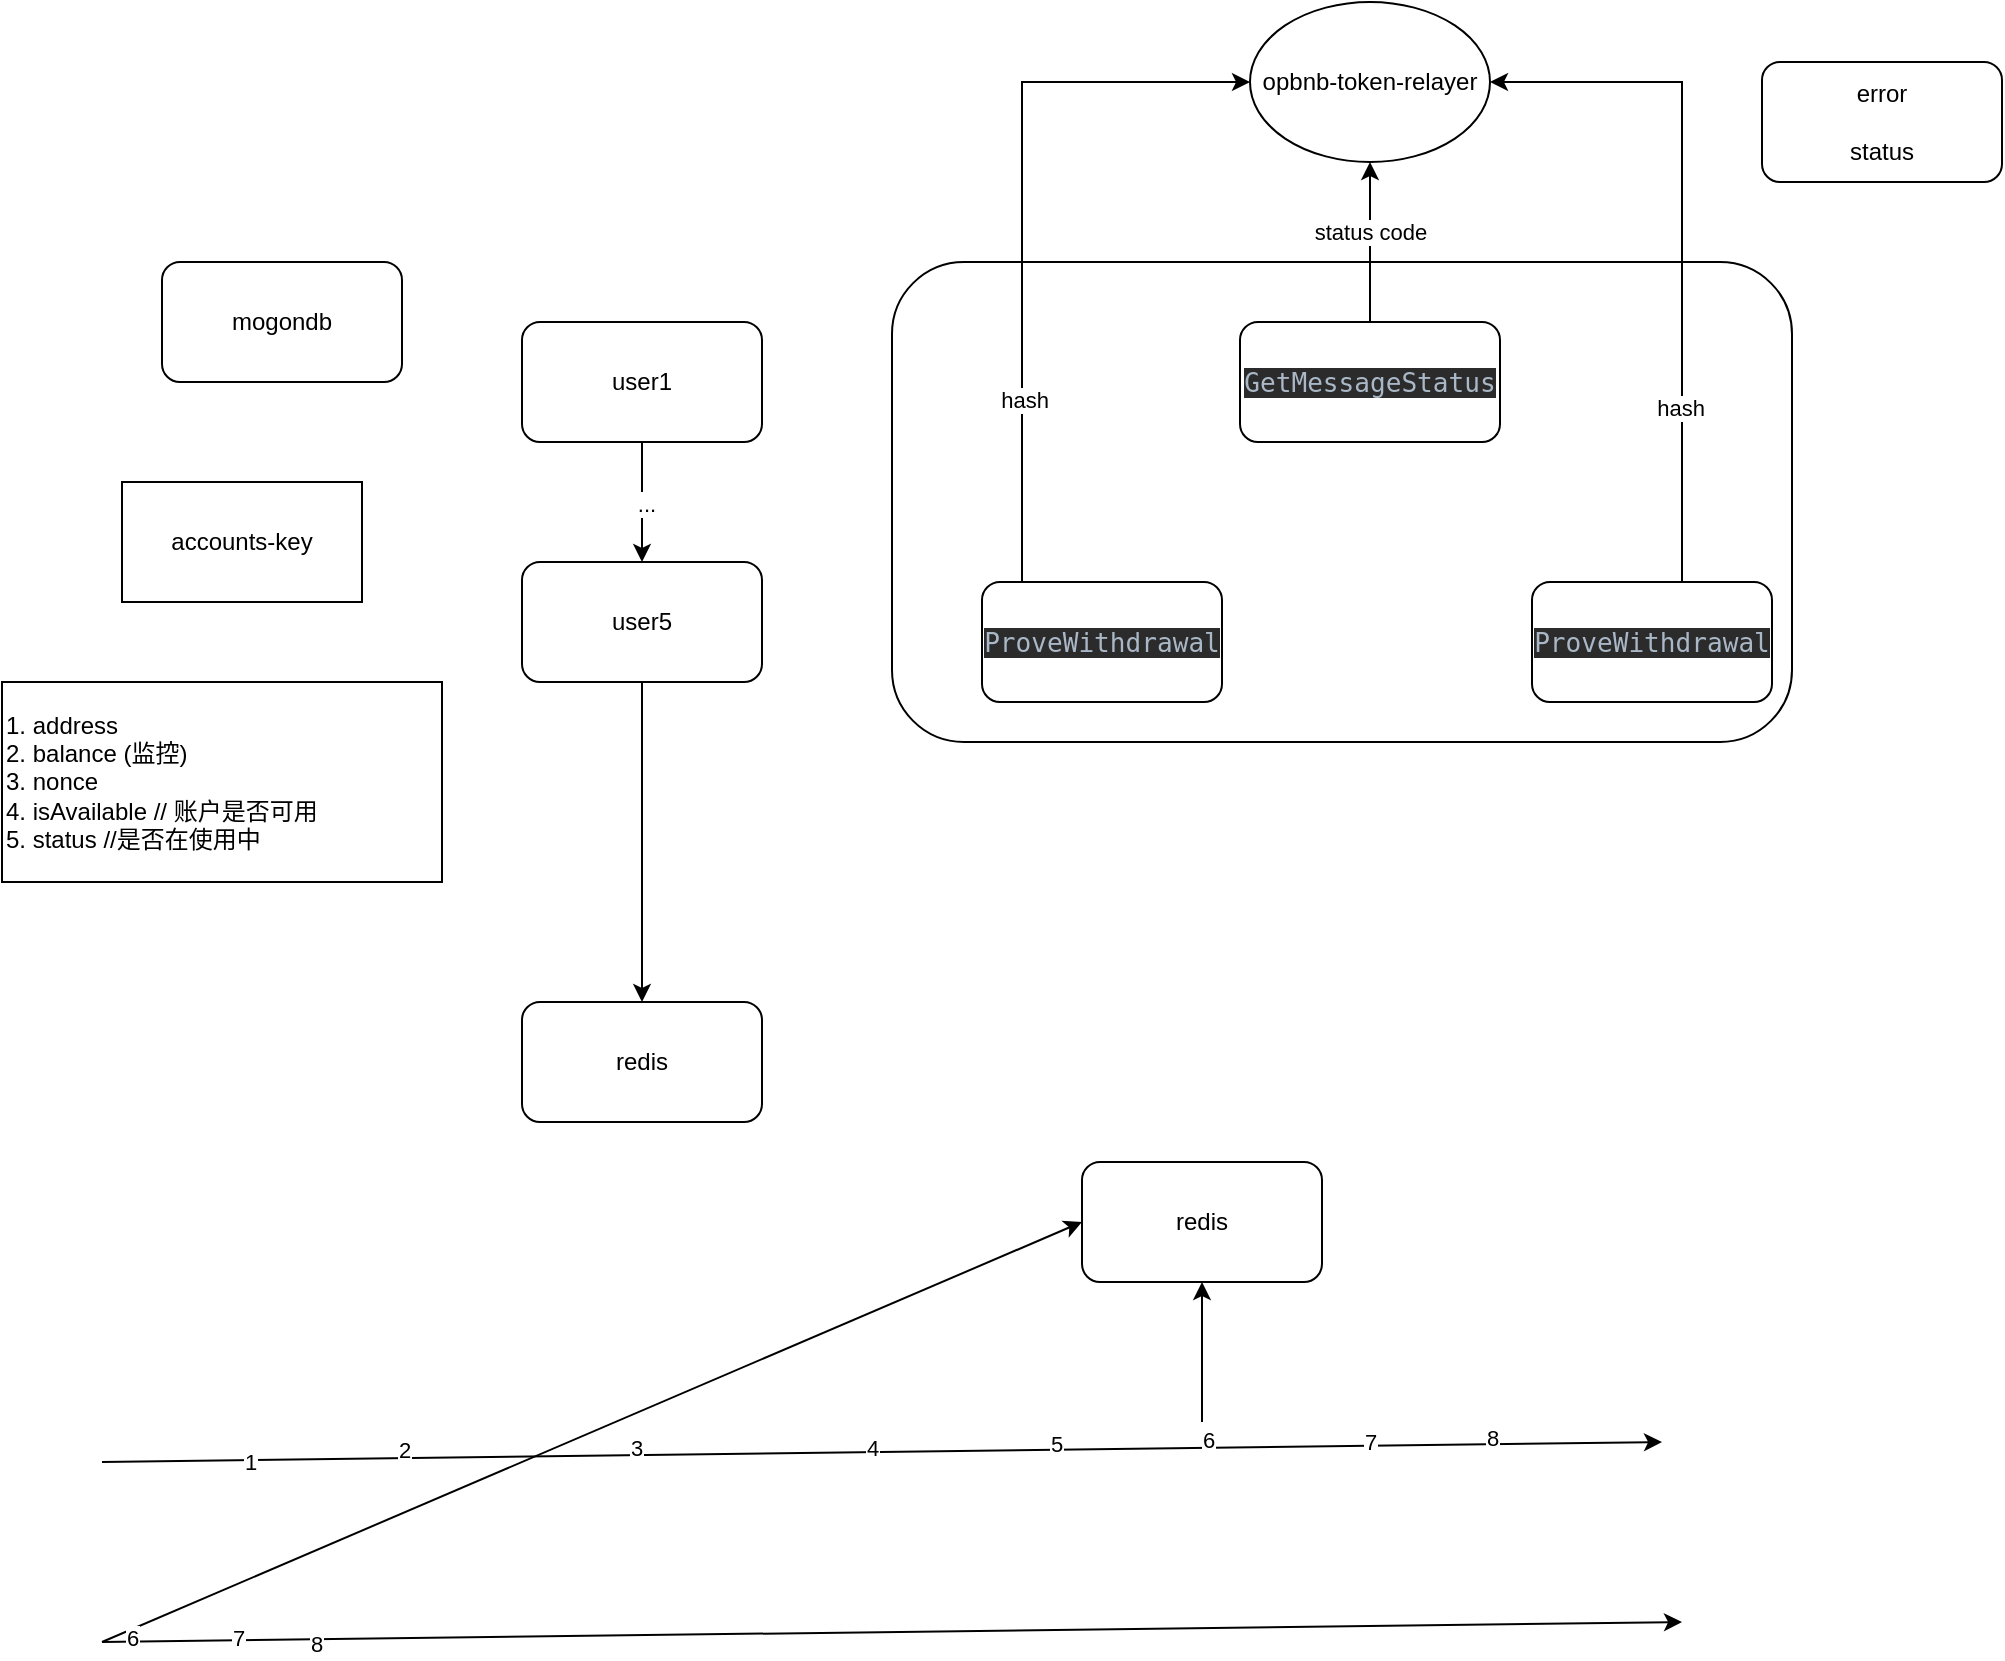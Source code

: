 <mxfile version="21.6.6" type="github">
  <diagram name="第 1 页" id="s0vs81A-JT6h5D-vbAxt">
    <mxGraphModel dx="2119" dy="805" grid="1" gridSize="10" guides="1" tooltips="1" connect="1" arrows="1" fold="1" page="1" pageScale="1" pageWidth="827" pageHeight="1169" math="0" shadow="0">
      <root>
        <mxCell id="0" />
        <mxCell id="1" parent="0" />
        <mxCell id="ppdYPIxej8ajV8jFbWGr-1" value="" style="rounded=1;whiteSpace=wrap;html=1;" vertex="1" parent="1">
          <mxGeometry x="175" y="150" width="450" height="240" as="geometry" />
        </mxCell>
        <mxCell id="ppdYPIxej8ajV8jFbWGr-18" style="edgeStyle=orthogonalEdgeStyle;rounded=0;orthogonalLoop=1;jettySize=auto;html=1;entryX=0;entryY=0.5;entryDx=0;entryDy=0;" edge="1" parent="1" source="ppdYPIxej8ajV8jFbWGr-2" target="ppdYPIxej8ajV8jFbWGr-4">
          <mxGeometry relative="1" as="geometry">
            <Array as="points">
              <mxPoint x="240" y="60" />
            </Array>
          </mxGeometry>
        </mxCell>
        <mxCell id="ppdYPIxej8ajV8jFbWGr-21" value="hash" style="edgeLabel;html=1;align=center;verticalAlign=middle;resizable=0;points=[];" vertex="1" connectable="0" parent="ppdYPIxej8ajV8jFbWGr-18">
          <mxGeometry x="-0.497" y="-1" relative="1" as="geometry">
            <mxPoint as="offset" />
          </mxGeometry>
        </mxCell>
        <mxCell id="ppdYPIxej8ajV8jFbWGr-2" value="&lt;div style=&quot;background-color: rgb(43, 43, 43); color: rgb(169, 183, 198); font-family: &amp;quot;JetBrains Mono&amp;quot;, monospace; font-size: 9.8pt;&quot;&gt;ProveWithdrawal&lt;/div&gt;" style="rounded=1;whiteSpace=wrap;html=1;" vertex="1" parent="1">
          <mxGeometry x="220" y="310" width="120" height="60" as="geometry" />
        </mxCell>
        <mxCell id="ppdYPIxej8ajV8jFbWGr-19" style="edgeStyle=orthogonalEdgeStyle;rounded=0;orthogonalLoop=1;jettySize=auto;html=1;entryX=1;entryY=0.5;entryDx=0;entryDy=0;" edge="1" parent="1" source="ppdYPIxej8ajV8jFbWGr-3" target="ppdYPIxej8ajV8jFbWGr-4">
          <mxGeometry relative="1" as="geometry">
            <Array as="points">
              <mxPoint x="570" y="60" />
            </Array>
          </mxGeometry>
        </mxCell>
        <mxCell id="ppdYPIxej8ajV8jFbWGr-20" value="hash" style="edgeLabel;html=1;align=center;verticalAlign=middle;resizable=0;points=[];" vertex="1" connectable="0" parent="ppdYPIxej8ajV8jFbWGr-19">
          <mxGeometry x="-0.498" y="1" relative="1" as="geometry">
            <mxPoint as="offset" />
          </mxGeometry>
        </mxCell>
        <mxCell id="ppdYPIxej8ajV8jFbWGr-3" value="&lt;div style=&quot;background-color: rgb(43, 43, 43); color: rgb(169, 183, 198); font-family: &amp;quot;JetBrains Mono&amp;quot;, monospace; font-size: 9.8pt;&quot;&gt;ProveWithdrawal&lt;/div&gt;" style="rounded=1;whiteSpace=wrap;html=1;" vertex="1" parent="1">
          <mxGeometry x="495" y="310" width="120" height="60" as="geometry" />
        </mxCell>
        <mxCell id="ppdYPIxej8ajV8jFbWGr-4" value="opbnb-token-relayer" style="ellipse;whiteSpace=wrap;html=1;" vertex="1" parent="1">
          <mxGeometry x="354" y="20" width="120" height="80" as="geometry" />
        </mxCell>
        <mxCell id="ppdYPIxej8ajV8jFbWGr-16" style="edgeStyle=orthogonalEdgeStyle;rounded=0;orthogonalLoop=1;jettySize=auto;html=1;entryX=0.5;entryY=1;entryDx=0;entryDy=0;" edge="1" parent="1" source="ppdYPIxej8ajV8jFbWGr-6" target="ppdYPIxej8ajV8jFbWGr-4">
          <mxGeometry relative="1" as="geometry" />
        </mxCell>
        <mxCell id="ppdYPIxej8ajV8jFbWGr-17" value="status code" style="edgeLabel;html=1;align=center;verticalAlign=middle;resizable=0;points=[];" vertex="1" connectable="0" parent="ppdYPIxej8ajV8jFbWGr-16">
          <mxGeometry x="0.125" relative="1" as="geometry">
            <mxPoint as="offset" />
          </mxGeometry>
        </mxCell>
        <mxCell id="ppdYPIxej8ajV8jFbWGr-6" value="&lt;div style=&quot;background-color: rgb(43, 43, 43); color: rgb(169, 183, 198); font-family: &amp;quot;JetBrains Mono&amp;quot;, monospace; font-size: 9.8pt;&quot;&gt;GetMessageStatus&lt;/div&gt;" style="rounded=1;whiteSpace=wrap;html=1;" vertex="1" parent="1">
          <mxGeometry x="349" y="180" width="130" height="60" as="geometry" />
        </mxCell>
        <mxCell id="ppdYPIxej8ajV8jFbWGr-10" style="edgeStyle=orthogonalEdgeStyle;rounded=0;orthogonalLoop=1;jettySize=auto;html=1;" edge="1" parent="1" source="ppdYPIxej8ajV8jFbWGr-7" target="ppdYPIxej8ajV8jFbWGr-9">
          <mxGeometry relative="1" as="geometry" />
        </mxCell>
        <mxCell id="ppdYPIxej8ajV8jFbWGr-11" value="..." style="edgeLabel;html=1;align=center;verticalAlign=middle;resizable=0;points=[];" vertex="1" connectable="0" parent="ppdYPIxej8ajV8jFbWGr-10">
          <mxGeometry x="0.033" y="2" relative="1" as="geometry">
            <mxPoint as="offset" />
          </mxGeometry>
        </mxCell>
        <mxCell id="ppdYPIxej8ajV8jFbWGr-7" value="user1" style="rounded=1;whiteSpace=wrap;html=1;" vertex="1" parent="1">
          <mxGeometry x="-10" y="180" width="120" height="60" as="geometry" />
        </mxCell>
        <mxCell id="ppdYPIxej8ajV8jFbWGr-23" style="edgeStyle=orthogonalEdgeStyle;rounded=0;orthogonalLoop=1;jettySize=auto;html=1;" edge="1" parent="1" source="ppdYPIxej8ajV8jFbWGr-9">
          <mxGeometry relative="1" as="geometry">
            <mxPoint x="50" y="520" as="targetPoint" />
          </mxGeometry>
        </mxCell>
        <mxCell id="ppdYPIxej8ajV8jFbWGr-9" value="user5" style="rounded=1;whiteSpace=wrap;html=1;" vertex="1" parent="1">
          <mxGeometry x="-10" y="300" width="120" height="60" as="geometry" />
        </mxCell>
        <mxCell id="ppdYPIxej8ajV8jFbWGr-13" value="mogondb" style="rounded=1;whiteSpace=wrap;html=1;" vertex="1" parent="1">
          <mxGeometry x="-190" y="150" width="120" height="60" as="geometry" />
        </mxCell>
        <mxCell id="ppdYPIxej8ajV8jFbWGr-14" value="accounts-key" style="whiteSpace=wrap;html=1;" vertex="1" parent="1">
          <mxGeometry x="-210" y="260" width="120" height="60" as="geometry" />
        </mxCell>
        <mxCell id="ppdYPIxej8ajV8jFbWGr-15" value="1. address&amp;nbsp;&lt;br&gt;2. balance (监控)&lt;br&gt;3. nonce&lt;br&gt;4. isAvailable // 账户是否可用&lt;br&gt;5. status //是否在使用中" style="whiteSpace=wrap;html=1;align=left;" vertex="1" parent="1">
          <mxGeometry x="-270" y="360" width="220" height="100" as="geometry" />
        </mxCell>
        <mxCell id="ppdYPIxej8ajV8jFbWGr-22" value="error&lt;br&gt;&lt;br&gt;status&lt;br&gt;" style="rounded=1;whiteSpace=wrap;html=1;" vertex="1" parent="1">
          <mxGeometry x="610" y="50" width="120" height="60" as="geometry" />
        </mxCell>
        <mxCell id="ppdYPIxej8ajV8jFbWGr-24" value="redis" style="rounded=1;whiteSpace=wrap;html=1;" vertex="1" parent="1">
          <mxGeometry x="-10" y="520" width="120" height="60" as="geometry" />
        </mxCell>
        <mxCell id="ppdYPIxej8ajV8jFbWGr-25" value="" style="endArrow=classic;html=1;rounded=0;" edge="1" parent="1">
          <mxGeometry width="50" height="50" relative="1" as="geometry">
            <mxPoint x="-220" y="750" as="sourcePoint" />
            <mxPoint x="560" y="740" as="targetPoint" />
          </mxGeometry>
        </mxCell>
        <mxCell id="ppdYPIxej8ajV8jFbWGr-26" value="1" style="edgeLabel;html=1;align=center;verticalAlign=middle;resizable=0;points=[];" vertex="1" connectable="0" parent="ppdYPIxej8ajV8jFbWGr-25">
          <mxGeometry x="-0.81" y="-1" relative="1" as="geometry">
            <mxPoint as="offset" />
          </mxGeometry>
        </mxCell>
        <mxCell id="ppdYPIxej8ajV8jFbWGr-27" value="2" style="edgeLabel;html=1;align=center;verticalAlign=middle;resizable=0;points=[];" vertex="1" connectable="0" parent="ppdYPIxej8ajV8jFbWGr-25">
          <mxGeometry x="-0.613" y="4" relative="1" as="geometry">
            <mxPoint as="offset" />
          </mxGeometry>
        </mxCell>
        <mxCell id="ppdYPIxej8ajV8jFbWGr-28" value="3" style="edgeLabel;html=1;align=center;verticalAlign=middle;resizable=0;points=[];" vertex="1" connectable="0" parent="ppdYPIxej8ajV8jFbWGr-25">
          <mxGeometry x="-0.315" y="4" relative="1" as="geometry">
            <mxPoint as="offset" />
          </mxGeometry>
        </mxCell>
        <mxCell id="ppdYPIxej8ajV8jFbWGr-29" value="4" style="edgeLabel;html=1;align=center;verticalAlign=middle;resizable=0;points=[];" vertex="1" connectable="0" parent="ppdYPIxej8ajV8jFbWGr-25">
          <mxGeometry x="-0.013" y="2" relative="1" as="geometry">
            <mxPoint as="offset" />
          </mxGeometry>
        </mxCell>
        <mxCell id="ppdYPIxej8ajV8jFbWGr-30" value="5" style="edgeLabel;html=1;align=center;verticalAlign=middle;resizable=0;points=[];" vertex="1" connectable="0" parent="ppdYPIxej8ajV8jFbWGr-25">
          <mxGeometry x="0.223" y="3" relative="1" as="geometry">
            <mxPoint as="offset" />
          </mxGeometry>
        </mxCell>
        <mxCell id="ppdYPIxej8ajV8jFbWGr-32" value="6" style="edgeLabel;html=1;align=center;verticalAlign=middle;resizable=0;points=[];" vertex="1" connectable="0" parent="ppdYPIxej8ajV8jFbWGr-25">
          <mxGeometry x="0.418" y="4" relative="1" as="geometry">
            <mxPoint as="offset" />
          </mxGeometry>
        </mxCell>
        <mxCell id="ppdYPIxej8ajV8jFbWGr-35" value="7" style="edgeLabel;html=1;align=center;verticalAlign=middle;resizable=0;points=[];" vertex="1" connectable="0" parent="ppdYPIxej8ajV8jFbWGr-25">
          <mxGeometry x="0.626" y="2" relative="1" as="geometry">
            <mxPoint as="offset" />
          </mxGeometry>
        </mxCell>
        <mxCell id="ppdYPIxej8ajV8jFbWGr-36" value="8" style="edgeLabel;html=1;align=center;verticalAlign=middle;resizable=0;points=[];" vertex="1" connectable="0" parent="ppdYPIxej8ajV8jFbWGr-25">
          <mxGeometry x="0.78" y="3" relative="1" as="geometry">
            <mxPoint as="offset" />
          </mxGeometry>
        </mxCell>
        <mxCell id="ppdYPIxej8ajV8jFbWGr-31" value="" style="endArrow=classic;html=1;rounded=0;" edge="1" parent="1">
          <mxGeometry width="50" height="50" relative="1" as="geometry">
            <mxPoint x="-220" y="840" as="sourcePoint" />
            <mxPoint x="570" y="830" as="targetPoint" />
          </mxGeometry>
        </mxCell>
        <mxCell id="ppdYPIxej8ajV8jFbWGr-39" value="7" style="edgeLabel;html=1;align=center;verticalAlign=middle;resizable=0;points=[];" vertex="1" connectable="0" parent="ppdYPIxej8ajV8jFbWGr-31">
          <mxGeometry x="-0.828" y="1" relative="1" as="geometry">
            <mxPoint as="offset" />
          </mxGeometry>
        </mxCell>
        <mxCell id="ppdYPIxej8ajV8jFbWGr-40" value="8" style="edgeLabel;html=1;align=center;verticalAlign=middle;resizable=0;points=[];" vertex="1" connectable="0" parent="ppdYPIxej8ajV8jFbWGr-31">
          <mxGeometry x="-0.729" y="-2" relative="1" as="geometry">
            <mxPoint as="offset" />
          </mxGeometry>
        </mxCell>
        <mxCell id="ppdYPIxej8ajV8jFbWGr-33" value="redis" style="rounded=1;whiteSpace=wrap;html=1;" vertex="1" parent="1">
          <mxGeometry x="270" y="600" width="120" height="60" as="geometry" />
        </mxCell>
        <mxCell id="ppdYPIxej8ajV8jFbWGr-34" value="" style="endArrow=classic;html=1;rounded=0;" edge="1" parent="1">
          <mxGeometry width="50" height="50" relative="1" as="geometry">
            <mxPoint x="330" y="730" as="sourcePoint" />
            <mxPoint x="330" y="660" as="targetPoint" />
          </mxGeometry>
        </mxCell>
        <mxCell id="ppdYPIxej8ajV8jFbWGr-37" value="" style="endArrow=classic;html=1;rounded=0;entryX=0;entryY=0.5;entryDx=0;entryDy=0;" edge="1" parent="1" target="ppdYPIxej8ajV8jFbWGr-33">
          <mxGeometry width="50" height="50" relative="1" as="geometry">
            <mxPoint x="-220" y="840" as="sourcePoint" />
            <mxPoint x="280" y="650" as="targetPoint" />
          </mxGeometry>
        </mxCell>
        <mxCell id="ppdYPIxej8ajV8jFbWGr-38" value="6" style="edgeLabel;html=1;align=center;verticalAlign=middle;resizable=0;points=[];" vertex="1" connectable="0" parent="ppdYPIxej8ajV8jFbWGr-37">
          <mxGeometry x="-0.946" y="-4" relative="1" as="geometry">
            <mxPoint as="offset" />
          </mxGeometry>
        </mxCell>
      </root>
    </mxGraphModel>
  </diagram>
</mxfile>
